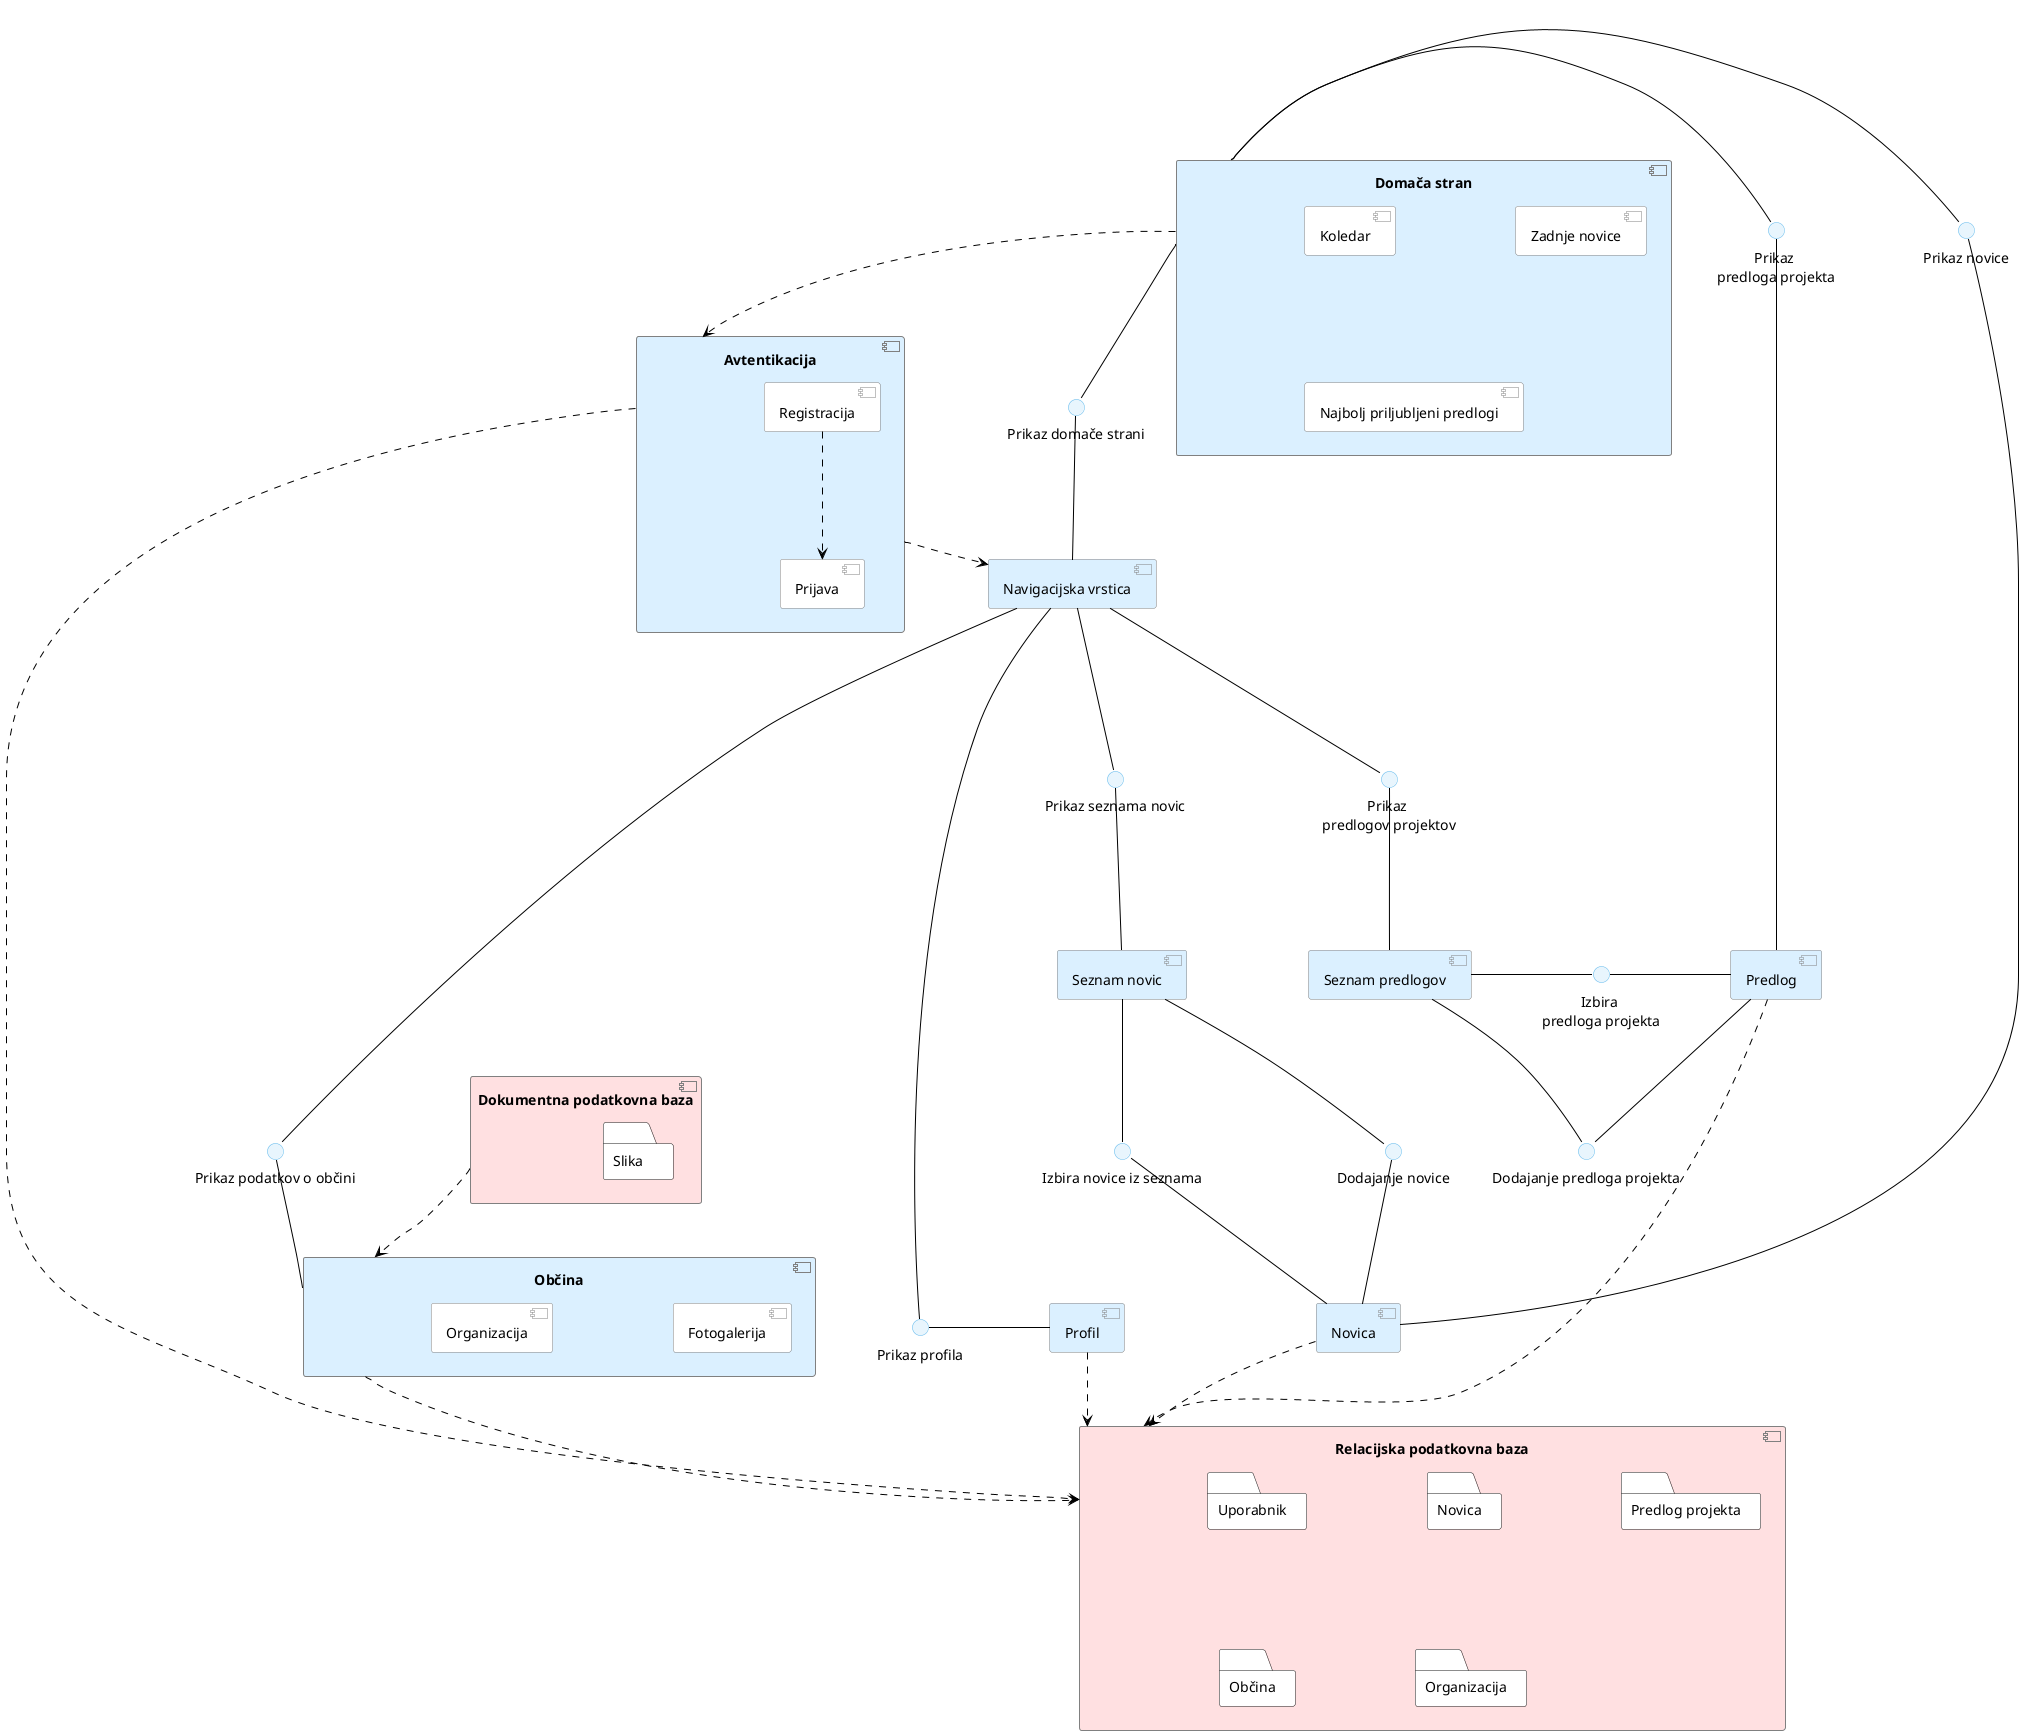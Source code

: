 @startuml
skinparam backgroundcolor transparent
skinparam defaultTextAlignment center
skinparam ArrowColor black

skinparam nodesep 120
skinparam ranksep 120

skinparam component {
  backgroundcolor #87d9ff
  bordercolor #gray
} 

skinparam interface {
  backgroundcolor #e8f5fd
  bordercolor #5FB8EC
}

interface "Prikaz novice" as PrikazNovice 
interface "Prikaz domače strani" as PrikazDomaceStrani 
interface "Prikaz seznama novic" as PrikazSeznamaNovic 
interface "Dodajanje novice" as DodajanjeNovice
interface "Izbira novice iz seznama" as IzbiraNoviceIzSeznama
interface "Prikaz podatkov o občini" as PrikazPodatkovOObcini
interface "Prikaz \lpredlogov projektov" as PrikazPredlogovProjektov
interface "Prikaz \lpredloga projekta" as PrikazPredlogaProjekta
interface "Izbira \lpredloga projekta" as IzbiraPredlogaProjekta
interface "Dodajanje predloga projekta" as DodajanjePredlogaProjekta
interface "Prikaz profila" as PrikazProfila

component "Profil" as Profil #dbf0ff  {
}

component "Domača stran" as DomacaStran #dbf0ff  {
  component Koledar #white
  component "Zadnje novice" as ZadnjeNovice #white
  component "Najbolj priljubljeni predlogi" as NajboljPriljubljeniPredlogi #white
}

component "Relacijska podatkovna baza" as RelacijskaPodatkovnaBaza #ffe0e1  {
  folder Uporabnik1 as "Uporabnik" #white
  folder Novica1 as "Novica" #white
  folder PredlogProjekta1 as "Predlog projekta" #white
  folder Obcina1 as "Občina" #white
  folder Organizacija1 as "Organizacija" #white
}

component "Dokumentna podatkovna baza" as DokumentnaPodatkovnaBaza #ffe0e1  {
  folder Slika #white
}

component "Navigacijska vrstica" as NavVrstica #dbf0ff  {
}

component "Seznam novic" as SeznamNovic #dbf0ff  {
}

component "Novica" as Novica #dbf0ff  {
}

component "Občina" as Obcina #dbf0ff  {
  component Fotogalerija #white
  component Organizacija #white
}

component "Seznam predlogov" as SeznamPredlogov #dbf0ff  {
}

component "Predlog" as Predlog #dbf0ff  {
}

component "Avtentikacija" as Avtentikacija #dbf0ff  {
  component Registracija #white
  component Prijava #white
}

DomacaStran -left- PrikazNovice
PrikazNovice -right- Novica
DomacaStran -down- PrikazDomaceStrani
PrikazDomaceStrani -down- NavVrstica
NavVrstica -down- PrikazSeznamaNovic
PrikazSeznamaNovic -down- SeznamNovic
SeznamNovic -down- DodajanjeNovice
DodajanjeNovice -down- Novica
SeznamNovic -down- IzbiraNoviceIzSeznama
IzbiraNoviceIzSeznama -down- Novica
NavVrstica -down- PrikazPodatkovOObcini
PrikazPodatkovOObcini -down- Obcina
NavVrstica -down- PrikazPredlogovProjektov
PrikazPredlogovProjektov -down- SeznamPredlogov

DomacaStran -right- PrikazPredlogaProjekta
PrikazPredlogaProjekta -right- Predlog
Predlog -left- IzbiraPredlogaProjekta
IzbiraPredlogaProjekta -left- SeznamPredlogov
SeznamPredlogov -right- DodajanjePredlogaProjekta
DodajanjePredlogaProjekta -up- Predlog
NavVrstica -right- PrikazProfila
PrikazProfila -right- Profil

Novica -[dashed]-> RelacijskaPodatkovnaBaza
DokumentnaPodatkovnaBaza -[dashed]-> Obcina
Obcina -[dashed]-> RelacijskaPodatkovnaBaza
Predlog -[dashed]-> RelacijskaPodatkovnaBaza
Profil -[dashed]-> RelacijskaPodatkovnaBaza
Avtentikacija -[dashed]-> RelacijskaPodatkovnaBaza
Avtentikacija -[dashed]-> NavVrstica
DomacaStran -[dashed]-> Avtentikacija

Registracija -[dashed]-> Prijava
@enduml